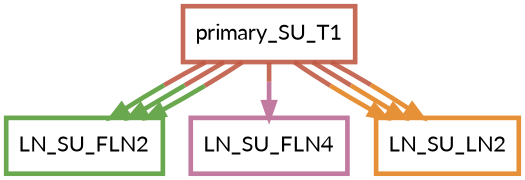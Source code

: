 digraph  {
dpi=600;size=3.5;
LN_SU_FLN2 [color="#6aa84fff", fillcolor=white, fontname=Lato, penwidth="3.0", shape=box];
LN_SU_FLN4 [color="#c27ba0ff", fillcolor=white, fontname=Lato, penwidth="3.0", shape=box];
LN_SU_LN2 [color="#e69138ff", fillcolor=white, fontname=Lato, penwidth="3.0", shape=box];
primary_SU_T1 [color="#be5742e1", fillcolor=white, fontname=Lato, penwidth="3.0", shape=box];
primary_SU_T1 -> LN_SU_FLN2  [color="#be5742e1;0.5:#6aa84fff", key=0, penwidth=3];
primary_SU_T1 -> LN_SU_FLN2  [color="#be5742e1;0.5:#6aa84fff", key=1, penwidth=3];
primary_SU_T1 -> LN_SU_FLN2  [color="#be5742e1;0.5:#6aa84fff", key=2, penwidth=3];
primary_SU_T1 -> LN_SU_FLN4  [color="#be5742e1;0.5:#c27ba0ff", key=0, penwidth=3];
primary_SU_T1 -> LN_SU_LN2  [color="#be5742e1;0.5:#e69138ff", key=0, penwidth=3];
primary_SU_T1 -> LN_SU_LN2  [color="#be5742e1;0.5:#e69138ff", key=1, penwidth=3];
primary_SU_T1 -> LN_SU_LN2  [color="#be5742e1;0.5:#e69138ff", key=2, penwidth=3];
}
